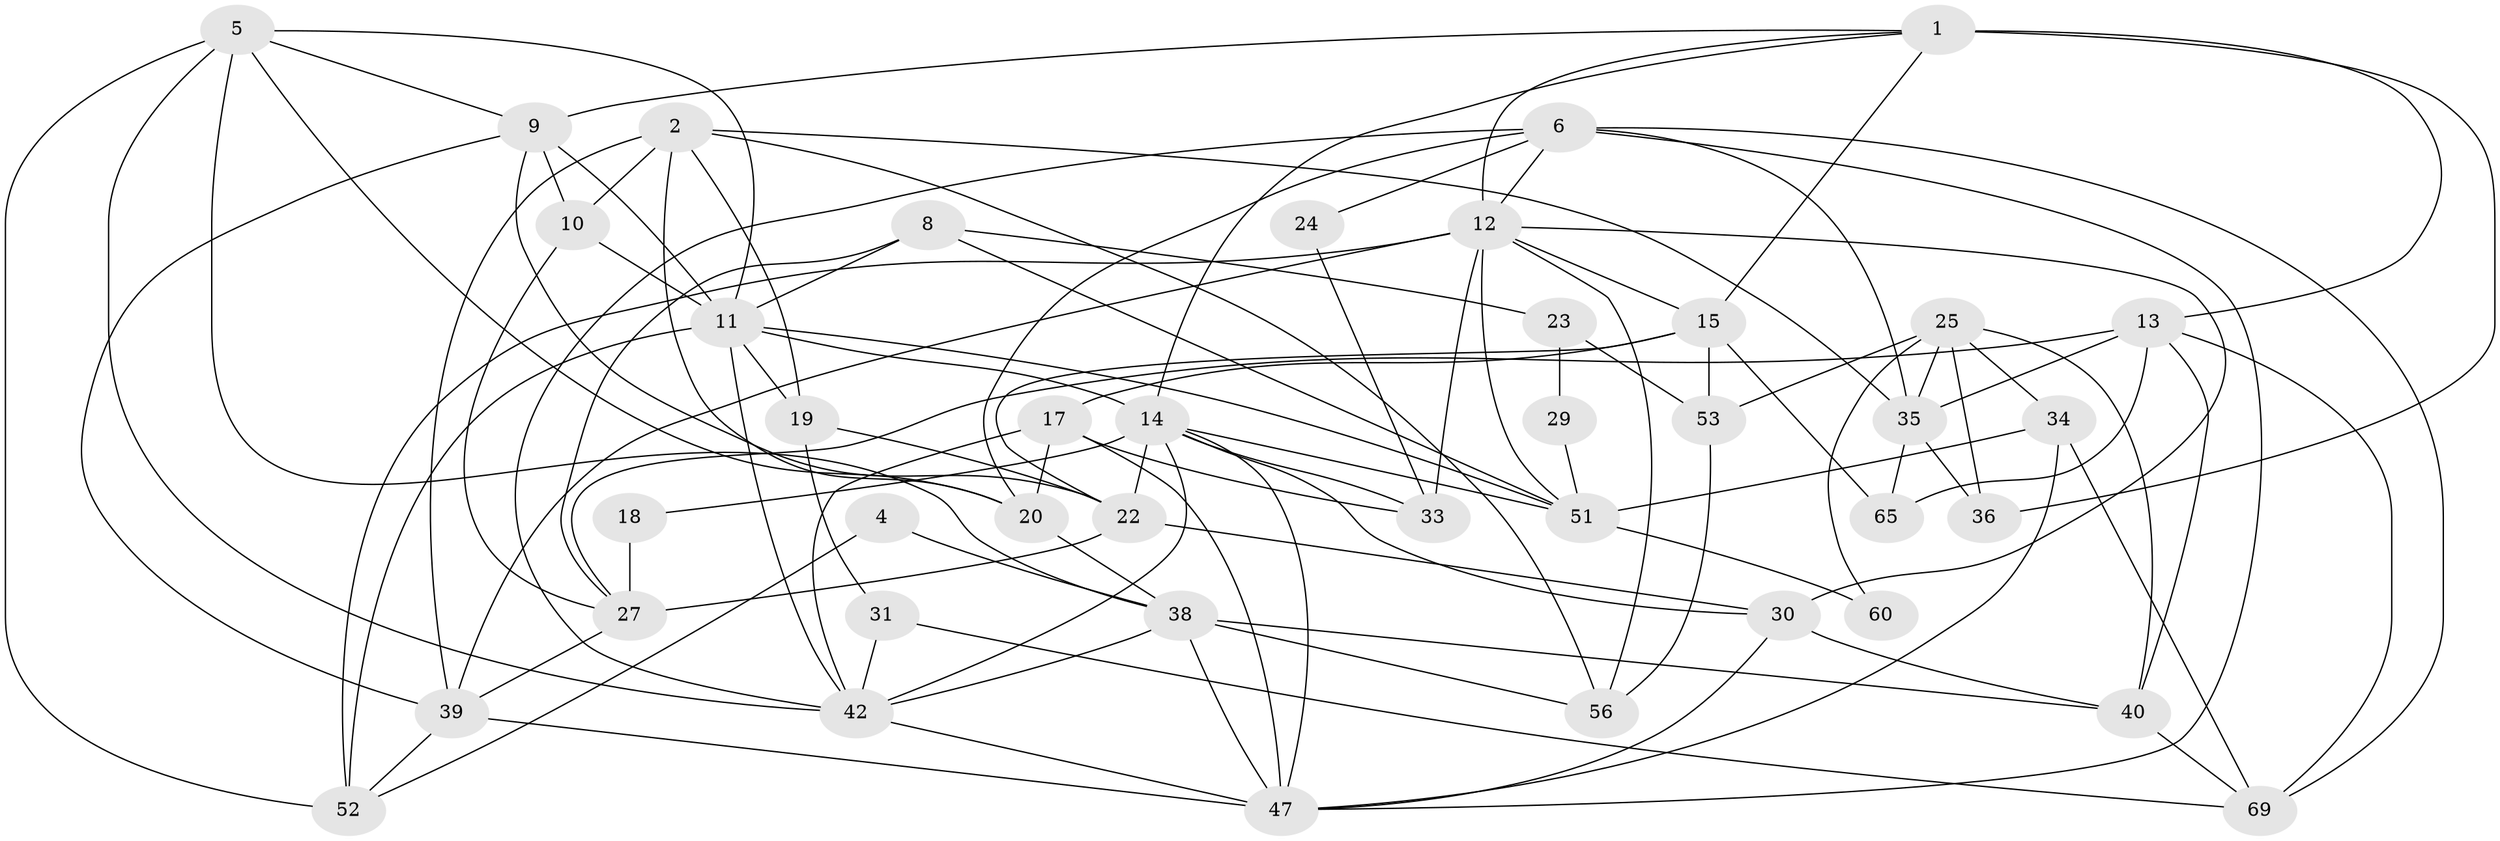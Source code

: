 // original degree distribution, {4: 0.2112676056338028, 7: 0.08450704225352113, 2: 0.15492957746478872, 3: 0.28169014084507044, 5: 0.19718309859154928, 6: 0.07042253521126761}
// Generated by graph-tools (version 1.1) at 2025/41/03/06/25 10:41:55]
// undirected, 41 vertices, 105 edges
graph export_dot {
graph [start="1"]
  node [color=gray90,style=filled];
  1 [super="+26"];
  2 [super="+3"];
  4;
  5 [super="+7"];
  6 [super="+48"];
  8;
  9 [super="+61"];
  10 [super="+63"];
  11 [super="+57"];
  12 [super="+16"];
  13 [super="+44"];
  14 [super="+21"];
  15 [super="+43"];
  17 [super="+54"];
  18 [super="+58"];
  19;
  20 [super="+32"];
  22 [super="+66"];
  23;
  24;
  25 [super="+28"];
  27 [super="+49"];
  29 [super="+64"];
  30 [super="+70"];
  31 [super="+59"];
  33 [super="+37"];
  34;
  35;
  36 [super="+50"];
  38 [super="+41"];
  39 [super="+45"];
  40;
  42 [super="+46"];
  47 [super="+67"];
  51 [super="+68"];
  52 [super="+55"];
  53 [super="+62"];
  56;
  60;
  65;
  69 [super="+71"];
  1 -- 15;
  1 -- 13;
  1 -- 12;
  1 -- 9;
  1 -- 36;
  1 -- 14;
  2 -- 20;
  2 -- 19 [weight=2];
  2 -- 35;
  2 -- 39;
  2 -- 56;
  2 -- 10;
  4 -- 38;
  4 -- 52;
  5 -- 52;
  5 -- 20;
  5 -- 42;
  5 -- 9;
  5 -- 11;
  5 -- 38;
  6 -- 24;
  6 -- 69;
  6 -- 35;
  6 -- 20;
  6 -- 42;
  6 -- 47;
  6 -- 12;
  8 -- 27;
  8 -- 23;
  8 -- 51;
  8 -- 11;
  9 -- 10;
  9 -- 22;
  9 -- 11;
  9 -- 39;
  10 -- 11;
  10 -- 27;
  11 -- 51;
  11 -- 14;
  11 -- 52;
  11 -- 19;
  11 -- 42;
  12 -- 15;
  12 -- 56;
  12 -- 51;
  12 -- 30;
  12 -- 52;
  12 -- 39 [weight=2];
  12 -- 33;
  13 -- 40;
  13 -- 65;
  13 -- 35;
  13 -- 27;
  13 -- 69;
  14 -- 18;
  14 -- 22;
  14 -- 30;
  14 -- 51;
  14 -- 33;
  14 -- 42;
  14 -- 47;
  15 -- 17;
  15 -- 65;
  15 -- 53;
  15 -- 22;
  17 -- 42;
  17 -- 20;
  17 -- 33;
  17 -- 47;
  18 -- 27 [weight=2];
  19 -- 22;
  19 -- 31;
  20 -- 38;
  22 -- 30;
  22 -- 27;
  23 -- 53;
  23 -- 29;
  24 -- 33;
  25 -- 34;
  25 -- 35;
  25 -- 36;
  25 -- 40;
  25 -- 60;
  25 -- 53;
  27 -- 39;
  29 -- 51 [weight=2];
  30 -- 40;
  30 -- 47;
  31 -- 69;
  31 -- 42;
  34 -- 51;
  34 -- 69;
  34 -- 47;
  35 -- 36;
  35 -- 65;
  38 -- 56;
  38 -- 40;
  38 -- 42;
  38 -- 47;
  39 -- 47;
  39 -- 52;
  40 -- 69;
  42 -- 47;
  51 -- 60;
  53 -- 56;
}
